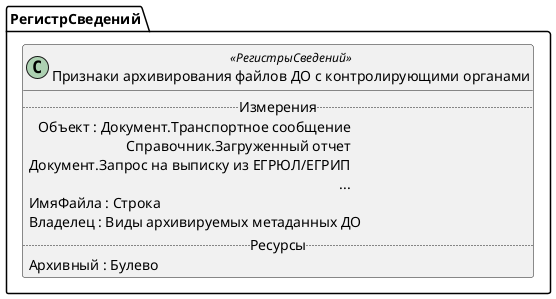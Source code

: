 ﻿@startuml ПризнакиАрхивированияФайловДОСКонтролирующимиОрганами
'!include templates.wsd
'..\include templates.wsd
class РегистрСведений.ПризнакиАрхивированияФайловДОСКонтролирующимиОрганами as "Признаки архивирования файлов ДО с контролирующими органами" <<РегистрыСведений>>
{
..Измерения..
Объект : Документ.Транспортное сообщение\rСправочник.Загруженный отчет\rДокумент.Запрос на выписку из ЕГРЮЛ/ЕГРИП\r...
ИмяФайла : Строка
Владелец : Виды архивируемых метаданных ДО
..Ресурсы..
Архивный : Булево
}
@enduml
